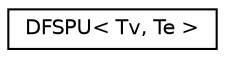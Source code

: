 digraph "Graphical Class Hierarchy"
{
 // LATEX_PDF_SIZE
  edge [fontname="Helvetica",fontsize="10",labelfontname="Helvetica",labelfontsize="10"];
  node [fontname="Helvetica",fontsize="10",shape=record];
  rankdir="LR";
  Node0 [label="DFSPU\< Tv, Te \>",height=0.2,width=0.4,color="black", fillcolor="white", style="filled",URL="$struct_d_f_s_p_u.html",tooltip=" "];
}
